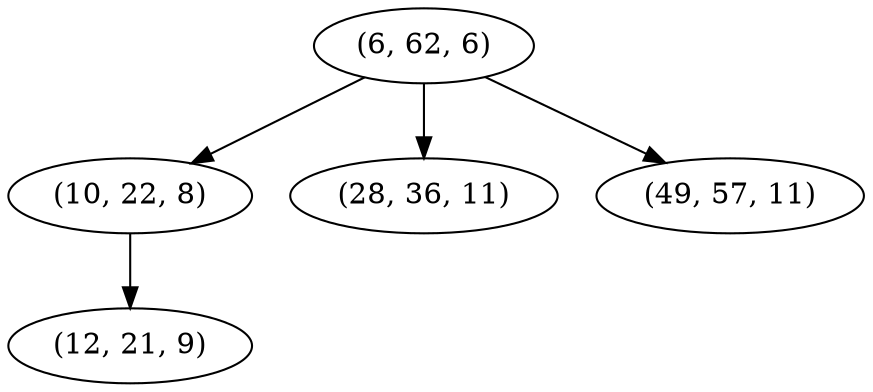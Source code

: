 digraph tree {
    "(6, 62, 6)";
    "(10, 22, 8)";
    "(12, 21, 9)";
    "(28, 36, 11)";
    "(49, 57, 11)";
    "(6, 62, 6)" -> "(10, 22, 8)";
    "(6, 62, 6)" -> "(28, 36, 11)";
    "(6, 62, 6)" -> "(49, 57, 11)";
    "(10, 22, 8)" -> "(12, 21, 9)";
}
